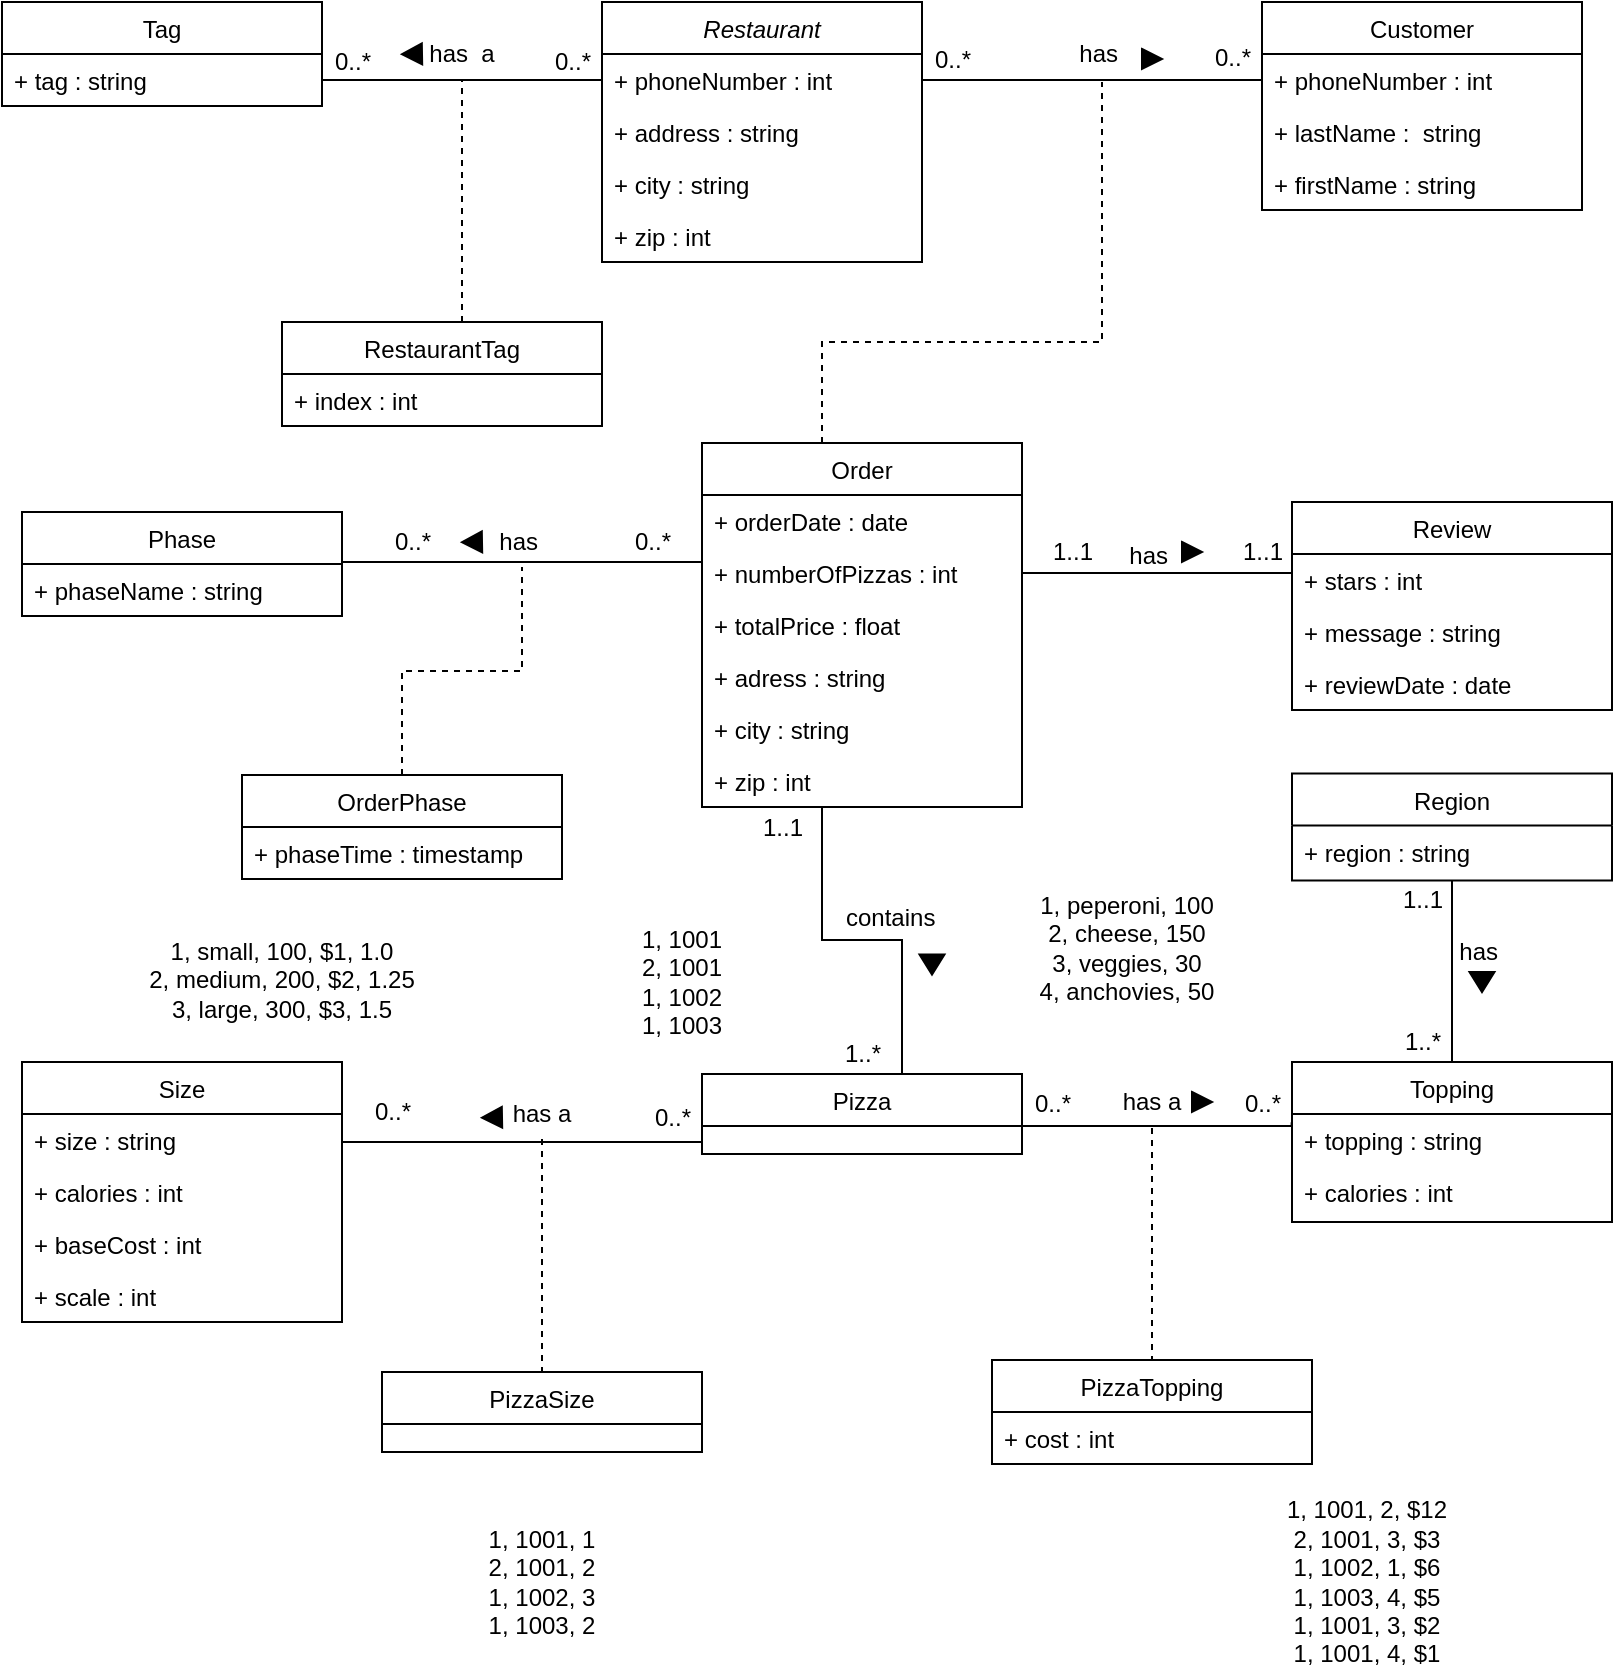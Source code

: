 <mxfile version="15.5.9" type="github">
  <diagram id="C5RBs43oDa-KdzZeNtuy" name="Page-1">
    <mxGraphModel dx="983" dy="626" grid="1" gridSize="10" guides="1" tooltips="1" connect="1" arrows="1" fold="1" page="1" pageScale="1" pageWidth="827" pageHeight="1169" math="0" shadow="0">
      <root>
        <mxCell id="WIyWlLk6GJQsqaUBKTNV-0" />
        <mxCell id="WIyWlLk6GJQsqaUBKTNV-1" parent="WIyWlLk6GJQsqaUBKTNV-0" />
        <mxCell id="zkfFHV4jXpPFQw0GAbJ--0" value="Restaurant" style="swimlane;fontStyle=2;align=center;verticalAlign=top;childLayout=stackLayout;horizontal=1;startSize=26;horizontalStack=0;resizeParent=1;resizeLast=0;collapsible=1;marginBottom=0;rounded=0;shadow=0;strokeWidth=1;" parent="WIyWlLk6GJQsqaUBKTNV-1" vertex="1">
          <mxGeometry x="310" y="110" width="160" height="130" as="geometry">
            <mxRectangle x="230" y="140" width="160" height="26" as="alternateBounds" />
          </mxGeometry>
        </mxCell>
        <mxCell id="zkfFHV4jXpPFQw0GAbJ--2" value="+ phoneNumber : int" style="text;align=left;verticalAlign=top;spacingLeft=4;spacingRight=4;overflow=hidden;rotatable=0;points=[[0,0.5],[1,0.5]];portConstraint=eastwest;rounded=0;shadow=0;html=0;" parent="zkfFHV4jXpPFQw0GAbJ--0" vertex="1">
          <mxGeometry y="26" width="160" height="26" as="geometry" />
        </mxCell>
        <mxCell id="zkfFHV4jXpPFQw0GAbJ--3" value="+ address : string" style="text;align=left;verticalAlign=top;spacingLeft=4;spacingRight=4;overflow=hidden;rotatable=0;points=[[0,0.5],[1,0.5]];portConstraint=eastwest;rounded=0;shadow=0;html=0;" parent="zkfFHV4jXpPFQw0GAbJ--0" vertex="1">
          <mxGeometry y="52" width="160" height="26" as="geometry" />
        </mxCell>
        <mxCell id="j5NIechxEygwmhF16usv-6" value="+ city : string " style="text;align=left;verticalAlign=top;spacingLeft=4;spacingRight=4;overflow=hidden;rotatable=0;points=[[0,0.5],[1,0.5]];portConstraint=eastwest;rounded=0;shadow=0;html=0;" vertex="1" parent="zkfFHV4jXpPFQw0GAbJ--0">
          <mxGeometry y="78" width="160" height="26" as="geometry" />
        </mxCell>
        <mxCell id="j5NIechxEygwmhF16usv-7" value="+ zip : int" style="text;align=left;verticalAlign=top;spacingLeft=4;spacingRight=4;overflow=hidden;rotatable=0;points=[[0,0.5],[1,0.5]];portConstraint=eastwest;rounded=0;shadow=0;html=0;" vertex="1" parent="zkfFHV4jXpPFQw0GAbJ--0">
          <mxGeometry y="104" width="160" height="26" as="geometry" />
        </mxCell>
        <mxCell id="zkfFHV4jXpPFQw0GAbJ--6" value="Phase" style="swimlane;fontStyle=0;align=center;verticalAlign=top;childLayout=stackLayout;horizontal=1;startSize=26;horizontalStack=0;resizeParent=1;resizeLast=0;collapsible=1;marginBottom=0;rounded=0;shadow=0;strokeWidth=1;" parent="WIyWlLk6GJQsqaUBKTNV-1" vertex="1">
          <mxGeometry x="20" y="365" width="160" height="52" as="geometry">
            <mxRectangle x="130" y="380" width="160" height="26" as="alternateBounds" />
          </mxGeometry>
        </mxCell>
        <mxCell id="zkfFHV4jXpPFQw0GAbJ--7" value="+ phaseName : string&#xa;" style="text;align=left;verticalAlign=top;spacingLeft=4;spacingRight=4;overflow=hidden;rotatable=0;points=[[0,0.5],[1,0.5]];portConstraint=eastwest;" parent="zkfFHV4jXpPFQw0GAbJ--6" vertex="1">
          <mxGeometry y="26" width="160" height="26" as="geometry" />
        </mxCell>
        <mxCell id="j5NIechxEygwmhF16usv-9" style="edgeStyle=orthogonalEdgeStyle;rounded=0;orthogonalLoop=1;jettySize=auto;html=1;endArrow=none;endFill=0;dashed=1;" edge="1" parent="WIyWlLk6GJQsqaUBKTNV-1" source="zkfFHV4jXpPFQw0GAbJ--13" target="j5NIechxEygwmhF16usv-12">
          <mxGeometry relative="1" as="geometry">
            <mxPoint x="260" y="190" as="targetPoint" />
            <Array as="points">
              <mxPoint x="240" y="240" />
              <mxPoint x="240" y="240" />
            </Array>
          </mxGeometry>
        </mxCell>
        <mxCell id="zkfFHV4jXpPFQw0GAbJ--13" value="RestaurantTag" style="swimlane;fontStyle=0;align=center;verticalAlign=top;childLayout=stackLayout;horizontal=1;startSize=26;horizontalStack=0;resizeParent=1;resizeLast=0;collapsible=1;marginBottom=0;rounded=0;shadow=0;strokeWidth=1;" parent="WIyWlLk6GJQsqaUBKTNV-1" vertex="1">
          <mxGeometry x="150" y="270" width="160" height="52" as="geometry">
            <mxRectangle x="340" y="380" width="170" height="26" as="alternateBounds" />
          </mxGeometry>
        </mxCell>
        <mxCell id="zkfFHV4jXpPFQw0GAbJ--14" value="+ index : int" style="text;align=left;verticalAlign=top;spacingLeft=4;spacingRight=4;overflow=hidden;rotatable=0;points=[[0,0.5],[1,0.5]];portConstraint=eastwest;" parent="zkfFHV4jXpPFQw0GAbJ--13" vertex="1">
          <mxGeometry y="26" width="160" height="26" as="geometry" />
        </mxCell>
        <mxCell id="zkfFHV4jXpPFQw0GAbJ--17" value="Customer" style="swimlane;fontStyle=0;align=center;verticalAlign=top;childLayout=stackLayout;horizontal=1;startSize=26;horizontalStack=0;resizeParent=1;resizeLast=0;collapsible=1;marginBottom=0;rounded=0;shadow=0;strokeWidth=1;" parent="WIyWlLk6GJQsqaUBKTNV-1" vertex="1">
          <mxGeometry x="640" y="110" width="160" height="104" as="geometry">
            <mxRectangle x="550" y="140" width="160" height="26" as="alternateBounds" />
          </mxGeometry>
        </mxCell>
        <mxCell id="j5NIechxEygwmhF16usv-16" value="+ phoneNumber : int" style="text;align=left;verticalAlign=top;spacingLeft=4;spacingRight=4;overflow=hidden;rotatable=0;points=[[0,0.5],[1,0.5]];portConstraint=eastwest;rounded=0;shadow=0;html=0;" vertex="1" parent="zkfFHV4jXpPFQw0GAbJ--17">
          <mxGeometry y="26" width="160" height="26" as="geometry" />
        </mxCell>
        <mxCell id="j5NIechxEygwmhF16usv-19" value="+ lastName :  string" style="text;align=left;verticalAlign=top;spacingLeft=4;spacingRight=4;overflow=hidden;rotatable=0;points=[[0,0.5],[1,0.5]];portConstraint=eastwest;rounded=0;shadow=0;html=0;" vertex="1" parent="zkfFHV4jXpPFQw0GAbJ--17">
          <mxGeometry y="52" width="160" height="26" as="geometry" />
        </mxCell>
        <mxCell id="j5NIechxEygwmhF16usv-18" value="+ firstName : string " style="text;align=left;verticalAlign=top;spacingLeft=4;spacingRight=4;overflow=hidden;rotatable=0;points=[[0,0.5],[1,0.5]];portConstraint=eastwest;rounded=0;shadow=0;html=0;" vertex="1" parent="zkfFHV4jXpPFQw0GAbJ--17">
          <mxGeometry y="78" width="160" height="26" as="geometry" />
        </mxCell>
        <mxCell id="j5NIechxEygwmhF16usv-0" value="Tag" style="swimlane;fontStyle=0;align=center;verticalAlign=top;childLayout=stackLayout;horizontal=1;startSize=26;horizontalStack=0;resizeParent=1;resizeLast=0;collapsible=1;marginBottom=0;rounded=0;shadow=0;strokeWidth=1;" vertex="1" parent="WIyWlLk6GJQsqaUBKTNV-1">
          <mxGeometry x="10" y="110" width="160" height="52" as="geometry">
            <mxRectangle x="130" y="380" width="160" height="26" as="alternateBounds" />
          </mxGeometry>
        </mxCell>
        <mxCell id="j5NIechxEygwmhF16usv-4" value="+ tag : string" style="text;align=left;verticalAlign=top;spacingLeft=4;spacingRight=4;overflow=hidden;rotatable=0;points=[[0,0.5],[1,0.5]];portConstraint=eastwest;fontStyle=0" vertex="1" parent="j5NIechxEygwmhF16usv-0">
          <mxGeometry y="26" width="160" height="26" as="geometry" />
        </mxCell>
        <mxCell id="j5NIechxEygwmhF16usv-8" value="" style="edgeStyle=orthogonalEdgeStyle;rounded=0;orthogonalLoop=1;jettySize=auto;entryX=0;entryY=0.5;entryDx=0;entryDy=0;endArrow=none;endFill=0;" edge="1" parent="WIyWlLk6GJQsqaUBKTNV-1" source="j5NIechxEygwmhF16usv-4" target="zkfFHV4jXpPFQw0GAbJ--2">
          <mxGeometry relative="1" as="geometry">
            <Array as="points">
              <mxPoint x="280" y="149" />
              <mxPoint x="280" y="149" />
            </Array>
          </mxGeometry>
        </mxCell>
        <mxCell id="j5NIechxEygwmhF16usv-10" value="0..*" style="text;html=1;align=center;verticalAlign=middle;resizable=0;points=[];autosize=1;strokeColor=none;fillColor=none;" vertex="1" parent="WIyWlLk6GJQsqaUBKTNV-1">
          <mxGeometry x="170" y="130" width="30" height="20" as="geometry" />
        </mxCell>
        <mxCell id="j5NIechxEygwmhF16usv-11" value="0..*" style="text;html=1;align=center;verticalAlign=middle;resizable=0;points=[];autosize=1;strokeColor=none;fillColor=none;rotation=0;" vertex="1" parent="WIyWlLk6GJQsqaUBKTNV-1">
          <mxGeometry x="280" y="130" width="30" height="20" as="geometry" />
        </mxCell>
        <mxCell id="j5NIechxEygwmhF16usv-12" value="has &amp;nbsp;a" style="text;html=1;strokeColor=none;fillColor=none;align=center;verticalAlign=middle;whiteSpace=wrap;rounded=0;" vertex="1" parent="WIyWlLk6GJQsqaUBKTNV-1">
          <mxGeometry x="210" y="123.5" width="60" height="25" as="geometry" />
        </mxCell>
        <mxCell id="j5NIechxEygwmhF16usv-15" style="edgeStyle=orthogonalEdgeStyle;rounded=0;orthogonalLoop=1;jettySize=auto;html=0;exitX=0.5;exitY=1;exitDx=0;exitDy=0;dashed=1;fontColor=#000000;endArrow=none;endFill=0;" edge="1" parent="WIyWlLk6GJQsqaUBKTNV-1" source="j5NIechxEygwmhF16usv-12" target="j5NIechxEygwmhF16usv-12">
          <mxGeometry relative="1" as="geometry" />
        </mxCell>
        <mxCell id="j5NIechxEygwmhF16usv-20" style="edgeStyle=orthogonalEdgeStyle;rounded=0;orthogonalLoop=1;jettySize=auto;html=0;entryX=0;entryY=0.5;entryDx=0;entryDy=0;fontColor=#000000;endArrow=none;endFill=0;" edge="1" parent="WIyWlLk6GJQsqaUBKTNV-1" source="zkfFHV4jXpPFQw0GAbJ--2" target="j5NIechxEygwmhF16usv-16">
          <mxGeometry relative="1" as="geometry" />
        </mxCell>
        <mxCell id="j5NIechxEygwmhF16usv-26" style="edgeStyle=orthogonalEdgeStyle;rounded=0;orthogonalLoop=1;jettySize=auto;html=0;fontColor=#000000;endArrow=none;endFill=0;dashed=1;" edge="1" parent="WIyWlLk6GJQsqaUBKTNV-1" source="j5NIechxEygwmhF16usv-21">
          <mxGeometry relative="1" as="geometry">
            <mxPoint x="560" y="150" as="targetPoint" />
            <Array as="points">
              <mxPoint x="420" y="280" />
              <mxPoint x="560" y="280" />
            </Array>
          </mxGeometry>
        </mxCell>
        <mxCell id="j5NIechxEygwmhF16usv-36" style="edgeStyle=orthogonalEdgeStyle;rounded=0;orthogonalLoop=1;jettySize=auto;html=0;entryX=1;entryY=0.154;entryDx=0;entryDy=0;entryPerimeter=0;fontColor=#000000;endArrow=none;endFill=0;" edge="1" parent="WIyWlLk6GJQsqaUBKTNV-1" source="j5NIechxEygwmhF16usv-21" target="zkfFHV4jXpPFQw0GAbJ--7">
          <mxGeometry relative="1" as="geometry">
            <Array as="points">
              <mxPoint x="300" y="390" />
              <mxPoint x="300" y="390" />
            </Array>
          </mxGeometry>
        </mxCell>
        <mxCell id="j5NIechxEygwmhF16usv-21" value="Order" style="swimlane;fontStyle=0;align=center;verticalAlign=top;childLayout=stackLayout;horizontal=1;startSize=26;horizontalStack=0;resizeParent=1;resizeLast=0;collapsible=1;marginBottom=0;rounded=0;shadow=0;strokeWidth=1;" vertex="1" parent="WIyWlLk6GJQsqaUBKTNV-1">
          <mxGeometry x="360" y="330.5" width="160" height="182" as="geometry">
            <mxRectangle x="340" y="380" width="170" height="26" as="alternateBounds" />
          </mxGeometry>
        </mxCell>
        <mxCell id="j5NIechxEygwmhF16usv-22" value="+ orderDate : date&#xa;" style="text;align=left;verticalAlign=top;spacingLeft=4;spacingRight=4;overflow=hidden;rotatable=0;points=[[0,0.5],[1,0.5]];portConstraint=eastwest;" vertex="1" parent="j5NIechxEygwmhF16usv-21">
          <mxGeometry y="26" width="160" height="26" as="geometry" />
        </mxCell>
        <mxCell id="j5NIechxEygwmhF16usv-23" value="+ numberOfPizzas : int&#xa;" style="text;align=left;verticalAlign=top;spacingLeft=4;spacingRight=4;overflow=hidden;rotatable=0;points=[[0,0.5],[1,0.5]];portConstraint=eastwest;" vertex="1" parent="j5NIechxEygwmhF16usv-21">
          <mxGeometry y="52" width="160" height="26" as="geometry" />
        </mxCell>
        <mxCell id="j5NIechxEygwmhF16usv-24" value="+ totalPrice : float&#xa;" style="text;align=left;verticalAlign=top;spacingLeft=4;spacingRight=4;overflow=hidden;rotatable=0;points=[[0,0.5],[1,0.5]];portConstraint=eastwest;" vertex="1" parent="j5NIechxEygwmhF16usv-21">
          <mxGeometry y="78" width="160" height="26" as="geometry" />
        </mxCell>
        <mxCell id="j5NIechxEygwmhF16usv-33" value="+ adress : string&#xa;" style="text;align=left;verticalAlign=top;spacingLeft=4;spacingRight=4;overflow=hidden;rotatable=0;points=[[0,0.5],[1,0.5]];portConstraint=eastwest;" vertex="1" parent="j5NIechxEygwmhF16usv-21">
          <mxGeometry y="104" width="160" height="26" as="geometry" />
        </mxCell>
        <mxCell id="j5NIechxEygwmhF16usv-34" value="+ city : string&#xa;" style="text;align=left;verticalAlign=top;spacingLeft=4;spacingRight=4;overflow=hidden;rotatable=0;points=[[0,0.5],[1,0.5]];portConstraint=eastwest;" vertex="1" parent="j5NIechxEygwmhF16usv-21">
          <mxGeometry y="130" width="160" height="26" as="geometry" />
        </mxCell>
        <mxCell id="j5NIechxEygwmhF16usv-35" value="+ zip : int&#xa;" style="text;align=left;verticalAlign=top;spacingLeft=4;spacingRight=4;overflow=hidden;rotatable=0;points=[[0,0.5],[1,0.5]];portConstraint=eastwest;" vertex="1" parent="j5NIechxEygwmhF16usv-21">
          <mxGeometry y="156" width="160" height="24" as="geometry" />
        </mxCell>
        <mxCell id="j5NIechxEygwmhF16usv-27" value="has&amp;nbsp;" style="text;html=1;strokeColor=none;fillColor=none;align=center;verticalAlign=middle;whiteSpace=wrap;rounded=0;" vertex="1" parent="WIyWlLk6GJQsqaUBKTNV-1">
          <mxGeometry x="530" y="123.5" width="60" height="25" as="geometry" />
        </mxCell>
        <mxCell id="j5NIechxEygwmhF16usv-28" value="0..*" style="text;html=1;align=center;verticalAlign=middle;resizable=0;points=[];autosize=1;strokeColor=none;fillColor=none;rotation=0;" vertex="1" parent="WIyWlLk6GJQsqaUBKTNV-1">
          <mxGeometry x="470" y="128.5" width="30" height="20" as="geometry" />
        </mxCell>
        <mxCell id="j5NIechxEygwmhF16usv-29" value="0..*" style="text;html=1;align=center;verticalAlign=middle;resizable=0;points=[];autosize=1;strokeColor=none;fillColor=none;rotation=0;" vertex="1" parent="WIyWlLk6GJQsqaUBKTNV-1">
          <mxGeometry x="610" y="127.5" width="30" height="20" as="geometry" />
        </mxCell>
        <mxCell id="j5NIechxEygwmhF16usv-30" value="" style="triangle;whiteSpace=wrap;html=1;fontColor=#000000;fillColor=#000000;align=left;" vertex="1" parent="WIyWlLk6GJQsqaUBKTNV-1">
          <mxGeometry x="580" y="133.5" width="10" height="10" as="geometry" />
        </mxCell>
        <mxCell id="j5NIechxEygwmhF16usv-32" value="" style="triangle;whiteSpace=wrap;html=1;fontColor=#000000;fillColor=#000000;align=left;rotation=-181;" vertex="1" parent="WIyWlLk6GJQsqaUBKTNV-1">
          <mxGeometry x="210" y="130.79" width="10" height="10.43" as="geometry" />
        </mxCell>
        <mxCell id="j5NIechxEygwmhF16usv-37" value="0..*" style="text;html=1;align=center;verticalAlign=middle;resizable=0;points=[];autosize=1;strokeColor=none;fillColor=none;rotation=0;" vertex="1" parent="WIyWlLk6GJQsqaUBKTNV-1">
          <mxGeometry x="200" y="370" width="30" height="20" as="geometry" />
        </mxCell>
        <mxCell id="j5NIechxEygwmhF16usv-38" value="0..*" style="text;html=1;align=center;verticalAlign=middle;resizable=0;points=[];autosize=1;strokeColor=none;fillColor=none;rotation=0;" vertex="1" parent="WIyWlLk6GJQsqaUBKTNV-1">
          <mxGeometry x="320" y="370" width="30" height="20" as="geometry" />
        </mxCell>
        <mxCell id="j5NIechxEygwmhF16usv-39" value="has&amp;nbsp;" style="text;html=1;strokeColor=none;fillColor=none;align=center;verticalAlign=middle;whiteSpace=wrap;rounded=0;" vertex="1" parent="WIyWlLk6GJQsqaUBKTNV-1">
          <mxGeometry x="240" y="367.5" width="60" height="25" as="geometry" />
        </mxCell>
        <mxCell id="j5NIechxEygwmhF16usv-40" style="edgeStyle=orthogonalEdgeStyle;rounded=0;orthogonalLoop=1;jettySize=auto;html=0;exitX=0.5;exitY=1;exitDx=0;exitDy=0;dashed=1;fontColor=#000000;endArrow=none;endFill=0;" edge="1" parent="WIyWlLk6GJQsqaUBKTNV-1" source="j5NIechxEygwmhF16usv-39" target="j5NIechxEygwmhF16usv-39">
          <mxGeometry relative="1" as="geometry" />
        </mxCell>
        <mxCell id="j5NIechxEygwmhF16usv-41" value="" style="triangle;whiteSpace=wrap;html=1;fontColor=#000000;fillColor=#000000;align=left;rotation=-181;" vertex="1" parent="WIyWlLk6GJQsqaUBKTNV-1">
          <mxGeometry x="240" y="374.79" width="10" height="10.43" as="geometry" />
        </mxCell>
        <mxCell id="j5NIechxEygwmhF16usv-42" value="Review" style="swimlane;fontStyle=0;align=center;verticalAlign=top;childLayout=stackLayout;horizontal=1;startSize=26;horizontalStack=0;resizeParent=1;resizeLast=0;collapsible=1;marginBottom=0;rounded=0;shadow=0;strokeWidth=1;" vertex="1" parent="WIyWlLk6GJQsqaUBKTNV-1">
          <mxGeometry x="655" y="360" width="160" height="104" as="geometry">
            <mxRectangle x="340" y="380" width="170" height="26" as="alternateBounds" />
          </mxGeometry>
        </mxCell>
        <mxCell id="j5NIechxEygwmhF16usv-43" value="+ stars : int&#xa;" style="text;align=left;verticalAlign=top;spacingLeft=4;spacingRight=4;overflow=hidden;rotatable=0;points=[[0,0.5],[1,0.5]];portConstraint=eastwest;" vertex="1" parent="j5NIechxEygwmhF16usv-42">
          <mxGeometry y="26" width="160" height="26" as="geometry" />
        </mxCell>
        <mxCell id="j5NIechxEygwmhF16usv-44" value="+ message : string&#xa;" style="text;align=left;verticalAlign=top;spacingLeft=4;spacingRight=4;overflow=hidden;rotatable=0;points=[[0,0.5],[1,0.5]];portConstraint=eastwest;" vertex="1" parent="j5NIechxEygwmhF16usv-42">
          <mxGeometry y="52" width="160" height="26" as="geometry" />
        </mxCell>
        <mxCell id="j5NIechxEygwmhF16usv-45" value="+ reviewDate : date&#xa;" style="text;align=left;verticalAlign=top;spacingLeft=4;spacingRight=4;overflow=hidden;rotatable=0;points=[[0,0.5],[1,0.5]];portConstraint=eastwest;" vertex="1" parent="j5NIechxEygwmhF16usv-42">
          <mxGeometry y="78" width="160" height="26" as="geometry" />
        </mxCell>
        <mxCell id="j5NIechxEygwmhF16usv-81" style="edgeStyle=orthogonalEdgeStyle;rounded=0;orthogonalLoop=1;jettySize=auto;html=0;entryX=0.5;entryY=1;entryDx=0;entryDy=0;fontColor=#000000;endArrow=none;endFill=0;" edge="1" parent="WIyWlLk6GJQsqaUBKTNV-1" source="j5NIechxEygwmhF16usv-49" target="j5NIechxEygwmhF16usv-21">
          <mxGeometry relative="1" as="geometry">
            <Array as="points">
              <mxPoint x="460" y="579" />
              <mxPoint x="420" y="579" />
              <mxPoint x="420" y="512" />
            </Array>
          </mxGeometry>
        </mxCell>
        <mxCell id="j5NIechxEygwmhF16usv-103" style="edgeStyle=orthogonalEdgeStyle;rounded=0;orthogonalLoop=1;jettySize=auto;html=0;entryX=-0.001;entryY=0.376;entryDx=0;entryDy=0;entryPerimeter=0;fontColor=#000000;endArrow=none;endFill=0;" edge="1" parent="WIyWlLk6GJQsqaUBKTNV-1" source="j5NIechxEygwmhF16usv-49" target="j5NIechxEygwmhF16usv-70">
          <mxGeometry relative="1" as="geometry">
            <Array as="points">
              <mxPoint x="655" y="672" />
            </Array>
          </mxGeometry>
        </mxCell>
        <mxCell id="j5NIechxEygwmhF16usv-49" value="Pizza" style="swimlane;fontStyle=0;align=center;verticalAlign=top;childLayout=stackLayout;horizontal=1;startSize=26;horizontalStack=0;resizeParent=1;resizeLast=0;collapsible=1;marginBottom=0;rounded=0;shadow=0;strokeWidth=1;" vertex="1" parent="WIyWlLk6GJQsqaUBKTNV-1">
          <mxGeometry x="360" y="646" width="160" height="40" as="geometry">
            <mxRectangle x="340" y="380" width="170" height="26" as="alternateBounds" />
          </mxGeometry>
        </mxCell>
        <mxCell id="j5NIechxEygwmhF16usv-57" value="1..1" style="text;html=1;align=center;verticalAlign=middle;resizable=0;points=[];autosize=1;strokeColor=none;fillColor=none;rotation=0;" vertex="1" parent="WIyWlLk6GJQsqaUBKTNV-1">
          <mxGeometry x="380" y="512.5" width="40" height="20" as="geometry" />
        </mxCell>
        <mxCell id="j5NIechxEygwmhF16usv-59" value="has&amp;nbsp;" style="text;html=1;strokeColor=none;fillColor=none;align=center;verticalAlign=middle;whiteSpace=wrap;rounded=0;" vertex="1" parent="WIyWlLk6GJQsqaUBKTNV-1">
          <mxGeometry x="555" y="374.79" width="60" height="25" as="geometry" />
        </mxCell>
        <mxCell id="j5NIechxEygwmhF16usv-62" value="1..1" style="text;html=1;align=center;verticalAlign=middle;resizable=0;points=[];autosize=1;strokeColor=none;fillColor=none;rotation=0;" vertex="1" parent="WIyWlLk6GJQsqaUBKTNV-1">
          <mxGeometry x="525" y="374.79" width="40" height="20" as="geometry" />
        </mxCell>
        <mxCell id="j5NIechxEygwmhF16usv-63" value="1..1" style="text;html=1;align=center;verticalAlign=middle;resizable=0;points=[];autosize=1;strokeColor=none;fillColor=none;rotation=0;" vertex="1" parent="WIyWlLk6GJQsqaUBKTNV-1">
          <mxGeometry x="620" y="375" width="40" height="20" as="geometry" />
        </mxCell>
        <mxCell id="j5NIechxEygwmhF16usv-100" style="edgeStyle=orthogonalEdgeStyle;rounded=0;orthogonalLoop=1;jettySize=auto;html=0;fontColor=#000000;endArrow=none;endFill=0;" edge="1" parent="WIyWlLk6GJQsqaUBKTNV-1" source="j5NIechxEygwmhF16usv-66">
          <mxGeometry relative="1" as="geometry">
            <mxPoint x="360" y="666.0" as="targetPoint" />
            <Array as="points">
              <mxPoint x="360" y="680" />
            </Array>
          </mxGeometry>
        </mxCell>
        <mxCell id="j5NIechxEygwmhF16usv-66" value="Size" style="swimlane;fontStyle=0;align=center;verticalAlign=top;childLayout=stackLayout;horizontal=1;startSize=26;horizontalStack=0;resizeParent=1;resizeLast=0;collapsible=1;marginBottom=0;rounded=0;shadow=0;strokeWidth=1;" vertex="1" parent="WIyWlLk6GJQsqaUBKTNV-1">
          <mxGeometry x="20" y="640" width="160" height="130" as="geometry">
            <mxRectangle x="340" y="380" width="170" height="26" as="alternateBounds" />
          </mxGeometry>
        </mxCell>
        <mxCell id="j5NIechxEygwmhF16usv-67" value="+ size : string &#xa;" style="text;align=left;verticalAlign=top;spacingLeft=4;spacingRight=4;overflow=hidden;rotatable=0;points=[[0,0.5],[1,0.5]];portConstraint=eastwest;" vertex="1" parent="j5NIechxEygwmhF16usv-66">
          <mxGeometry y="26" width="160" height="26" as="geometry" />
        </mxCell>
        <mxCell id="j5NIechxEygwmhF16usv-121" value="+ calories : int &#xa;" style="text;align=left;verticalAlign=top;spacingLeft=4;spacingRight=4;overflow=hidden;rotatable=0;points=[[0,0.5],[1,0.5]];portConstraint=eastwest;" vertex="1" parent="j5NIechxEygwmhF16usv-66">
          <mxGeometry y="52" width="160" height="26" as="geometry" />
        </mxCell>
        <mxCell id="j5NIechxEygwmhF16usv-122" value="+ baseCost : int &#xa;" style="text;align=left;verticalAlign=top;spacingLeft=4;spacingRight=4;overflow=hidden;rotatable=0;points=[[0,0.5],[1,0.5]];portConstraint=eastwest;" vertex="1" parent="j5NIechxEygwmhF16usv-66">
          <mxGeometry y="78" width="160" height="26" as="geometry" />
        </mxCell>
        <mxCell id="j5NIechxEygwmhF16usv-145" value="+ scale : int &#xa;" style="text;align=left;verticalAlign=top;spacingLeft=4;spacingRight=4;overflow=hidden;rotatable=0;points=[[0,0.5],[1,0.5]];portConstraint=eastwest;" vertex="1" parent="j5NIechxEygwmhF16usv-66">
          <mxGeometry y="104" width="160" height="26" as="geometry" />
        </mxCell>
        <mxCell id="j5NIechxEygwmhF16usv-136" style="edgeStyle=orthogonalEdgeStyle;rounded=0;orthogonalLoop=1;jettySize=auto;html=0;entryX=0.5;entryY=1;entryDx=0;entryDy=0;fontColor=#000000;endArrow=none;endFill=0;" edge="1" parent="WIyWlLk6GJQsqaUBKTNV-1" source="j5NIechxEygwmhF16usv-70" target="j5NIechxEygwmhF16usv-131">
          <mxGeometry relative="1" as="geometry" />
        </mxCell>
        <mxCell id="j5NIechxEygwmhF16usv-70" value="Topping" style="swimlane;fontStyle=0;align=center;verticalAlign=top;childLayout=stackLayout;horizontal=1;startSize=26;horizontalStack=0;resizeParent=1;resizeLast=0;collapsible=1;marginBottom=0;rounded=0;shadow=0;strokeWidth=1;" vertex="1" parent="WIyWlLk6GJQsqaUBKTNV-1">
          <mxGeometry x="655" y="640" width="160" height="80" as="geometry">
            <mxRectangle x="340" y="380" width="170" height="26" as="alternateBounds" />
          </mxGeometry>
        </mxCell>
        <mxCell id="j5NIechxEygwmhF16usv-71" value="+ topping : string &#xa;" style="text;align=left;verticalAlign=top;spacingLeft=4;spacingRight=4;overflow=hidden;rotatable=0;points=[[0,0.5],[1,0.5]];portConstraint=eastwest;" vertex="1" parent="j5NIechxEygwmhF16usv-70">
          <mxGeometry y="26" width="160" height="26" as="geometry" />
        </mxCell>
        <mxCell id="j5NIechxEygwmhF16usv-123" value="+ calories : int &#xa;" style="text;align=left;verticalAlign=top;spacingLeft=4;spacingRight=4;overflow=hidden;rotatable=0;points=[[0,0.5],[1,0.5]];portConstraint=eastwest;" vertex="1" parent="j5NIechxEygwmhF16usv-70">
          <mxGeometry y="52" width="160" height="26" as="geometry" />
        </mxCell>
        <mxCell id="j5NIechxEygwmhF16usv-77" value="" style="triangle;whiteSpace=wrap;html=1;fontColor=#000000;fillColor=#000000;align=left;rotation=-181;" vertex="1" parent="WIyWlLk6GJQsqaUBKTNV-1">
          <mxGeometry x="250" y="662.51" width="10" height="10.43" as="geometry" />
        </mxCell>
        <mxCell id="j5NIechxEygwmhF16usv-84" value="PizzaTopping" style="swimlane;fontStyle=0;align=center;verticalAlign=top;childLayout=stackLayout;horizontal=1;startSize=26;horizontalStack=0;resizeParent=1;resizeLast=0;collapsible=1;marginBottom=0;rounded=0;shadow=0;strokeWidth=1;" vertex="1" parent="WIyWlLk6GJQsqaUBKTNV-1">
          <mxGeometry x="505" y="789" width="160" height="52" as="geometry">
            <mxRectangle x="495" y="780" width="170" height="26" as="alternateBounds" />
          </mxGeometry>
        </mxCell>
        <mxCell id="j5NIechxEygwmhF16usv-130" value="+ cost : int &#xa;" style="text;align=left;verticalAlign=top;spacingLeft=4;spacingRight=4;overflow=hidden;rotatable=0;points=[[0,0.5],[1,0.5]];portConstraint=eastwest;" vertex="1" parent="j5NIechxEygwmhF16usv-84">
          <mxGeometry y="26" width="160" height="26" as="geometry" />
        </mxCell>
        <mxCell id="j5NIechxEygwmhF16usv-85" value="PizzaSize" style="swimlane;fontStyle=0;align=center;verticalAlign=top;childLayout=stackLayout;horizontal=1;startSize=26;horizontalStack=0;resizeParent=1;resizeLast=0;collapsible=1;marginBottom=0;rounded=0;shadow=0;strokeWidth=1;" vertex="1" parent="WIyWlLk6GJQsqaUBKTNV-1">
          <mxGeometry x="200" y="795" width="160" height="40" as="geometry">
            <mxRectangle x="495" y="780" width="170" height="26" as="alternateBounds" />
          </mxGeometry>
        </mxCell>
        <mxCell id="j5NIechxEygwmhF16usv-87" style="edgeStyle=orthogonalEdgeStyle;rounded=0;orthogonalLoop=1;jettySize=auto;html=0;fontColor=#000000;endArrow=none;endFill=0;" edge="1" parent="WIyWlLk6GJQsqaUBKTNV-1" source="j5NIechxEygwmhF16usv-23" target="j5NIechxEygwmhF16usv-43">
          <mxGeometry relative="1" as="geometry">
            <Array as="points">
              <mxPoint x="620" y="395" />
              <mxPoint x="620" y="395" />
            </Array>
          </mxGeometry>
        </mxCell>
        <mxCell id="j5NIechxEygwmhF16usv-88" value="" style="triangle;whiteSpace=wrap;html=1;fontColor=#000000;fillColor=#000000;align=left;" vertex="1" parent="WIyWlLk6GJQsqaUBKTNV-1">
          <mxGeometry x="600" y="380" width="10" height="10" as="geometry" />
        </mxCell>
        <mxCell id="j5NIechxEygwmhF16usv-93" style="edgeStyle=orthogonalEdgeStyle;rounded=0;orthogonalLoop=1;jettySize=auto;html=0;entryX=0.5;entryY=1;entryDx=0;entryDy=0;dashed=1;fontColor=#000000;endArrow=none;endFill=0;" edge="1" parent="WIyWlLk6GJQsqaUBKTNV-1" source="j5NIechxEygwmhF16usv-89" target="j5NIechxEygwmhF16usv-39">
          <mxGeometry relative="1" as="geometry" />
        </mxCell>
        <mxCell id="j5NIechxEygwmhF16usv-89" value="OrderPhase" style="swimlane;fontStyle=0;align=center;verticalAlign=top;childLayout=stackLayout;horizontal=1;startSize=26;horizontalStack=0;resizeParent=1;resizeLast=0;collapsible=1;marginBottom=0;rounded=0;shadow=0;strokeWidth=1;" vertex="1" parent="WIyWlLk6GJQsqaUBKTNV-1">
          <mxGeometry x="130" y="496.5" width="160" height="52" as="geometry">
            <mxRectangle x="130" y="380" width="160" height="26" as="alternateBounds" />
          </mxGeometry>
        </mxCell>
        <mxCell id="j5NIechxEygwmhF16usv-91" value="+ phaseTime : timestamp&#xa;" style="text;align=left;verticalAlign=top;spacingLeft=4;spacingRight=4;overflow=hidden;rotatable=0;points=[[0,0.5],[1,0.5]];portConstraint=eastwest;rounded=0;shadow=0;html=0;" vertex="1" parent="j5NIechxEygwmhF16usv-89">
          <mxGeometry y="26" width="160" height="26" as="geometry" />
        </mxCell>
        <mxCell id="j5NIechxEygwmhF16usv-94" value="1, small, 100, $1, 1.0&lt;br&gt;2, medium, 200, $2, 1.25&lt;br&gt;3, large, 300, $3, 1.5" style="text;html=1;strokeColor=none;fillColor=none;align=center;verticalAlign=middle;whiteSpace=wrap;rounded=0;fontColor=#000000;" vertex="1" parent="WIyWlLk6GJQsqaUBKTNV-1">
          <mxGeometry x="70" y="583.5" width="160" height="30" as="geometry" />
        </mxCell>
        <mxCell id="j5NIechxEygwmhF16usv-95" value="1, 1001&lt;br&gt;2, 1001&lt;br&gt;1, 1002&lt;br&gt;1, 1003" style="text;html=1;strokeColor=none;fillColor=none;align=center;verticalAlign=middle;whiteSpace=wrap;rounded=0;fontColor=#000000;" vertex="1" parent="WIyWlLk6GJQsqaUBKTNV-1">
          <mxGeometry x="320" y="585" width="60" height="30" as="geometry" />
        </mxCell>
        <mxCell id="j5NIechxEygwmhF16usv-96" value="1..*" style="text;html=1;align=center;verticalAlign=middle;resizable=0;points=[];autosize=1;strokeColor=none;fillColor=none;rotation=0;" vertex="1" parent="WIyWlLk6GJQsqaUBKTNV-1">
          <mxGeometry x="425" y="626" width="30" height="20" as="geometry" />
        </mxCell>
        <mxCell id="j5NIechxEygwmhF16usv-99" value="1, 1001, 1&lt;br&gt;2, 1001, 2&lt;br&gt;1, 1002, 3&lt;br&gt;1, 1003, 2" style="text;html=1;strokeColor=none;fillColor=none;align=center;verticalAlign=middle;whiteSpace=wrap;rounded=0;fontColor=#000000;" vertex="1" parent="WIyWlLk6GJQsqaUBKTNV-1">
          <mxGeometry x="250" y="885" width="60" height="30" as="geometry" />
        </mxCell>
        <mxCell id="j5NIechxEygwmhF16usv-116" style="edgeStyle=orthogonalEdgeStyle;rounded=0;orthogonalLoop=1;jettySize=auto;html=0;entryX=0.5;entryY=0;entryDx=0;entryDy=0;dashed=1;fontColor=#000000;endArrow=none;endFill=0;" edge="1" parent="WIyWlLk6GJQsqaUBKTNV-1" source="j5NIechxEygwmhF16usv-107" target="j5NIechxEygwmhF16usv-84">
          <mxGeometry relative="1" as="geometry" />
        </mxCell>
        <mxCell id="j5NIechxEygwmhF16usv-107" value="has a" style="text;html=1;strokeColor=none;fillColor=none;align=center;verticalAlign=middle;whiteSpace=wrap;rounded=0;" vertex="1" parent="WIyWlLk6GJQsqaUBKTNV-1">
          <mxGeometry x="555" y="647.94" width="60" height="25" as="geometry" />
        </mxCell>
        <mxCell id="j5NIechxEygwmhF16usv-109" style="edgeStyle=orthogonalEdgeStyle;rounded=0;orthogonalLoop=1;jettySize=auto;html=0;entryX=0.5;entryY=0;entryDx=0;entryDy=0;dashed=1;fontColor=#000000;endArrow=none;endFill=0;" edge="1" parent="WIyWlLk6GJQsqaUBKTNV-1" source="j5NIechxEygwmhF16usv-108" target="j5NIechxEygwmhF16usv-85">
          <mxGeometry relative="1" as="geometry" />
        </mxCell>
        <mxCell id="j5NIechxEygwmhF16usv-108" value="has a" style="text;html=1;strokeColor=none;fillColor=none;align=center;verticalAlign=middle;whiteSpace=wrap;rounded=0;" vertex="1" parent="WIyWlLk6GJQsqaUBKTNV-1">
          <mxGeometry x="250" y="653.5" width="60" height="25" as="geometry" />
        </mxCell>
        <mxCell id="j5NIechxEygwmhF16usv-110" value="" style="triangle;whiteSpace=wrap;html=1;fontColor=#000000;fillColor=#000000;align=left;" vertex="1" parent="WIyWlLk6GJQsqaUBKTNV-1">
          <mxGeometry x="605" y="655" width="10" height="10" as="geometry" />
        </mxCell>
        <mxCell id="j5NIechxEygwmhF16usv-112" value="&lt;div style=&quot;text-align: center&quot;&gt;&lt;font face=&quot;helvetica&quot;&gt;contains&lt;/font&gt;&lt;/div&gt;" style="text;whiteSpace=wrap;html=1;fontColor=#000000;" vertex="1" parent="WIyWlLk6GJQsqaUBKTNV-1">
          <mxGeometry x="430" y="553.5" width="50" height="30" as="geometry" />
        </mxCell>
        <mxCell id="j5NIechxEygwmhF16usv-113" value="" style="triangle;whiteSpace=wrap;html=1;fontColor=#000000;fillColor=#000000;align=left;rotation=90;" vertex="1" parent="WIyWlLk6GJQsqaUBKTNV-1">
          <mxGeometry x="470" y="585" width="10" height="12.5" as="geometry" />
        </mxCell>
        <mxCell id="j5NIechxEygwmhF16usv-114" value="1, 1001, 2, $12&lt;br&gt;2, 1001, 3, $3&lt;br&gt;1, 1002, 1, $6&lt;br&gt;1, 1003, 4, $5&lt;br&gt;1, 1001, 3, $2&lt;br&gt;1, 1001, 4, $1" style="text;html=1;strokeColor=none;fillColor=none;align=center;verticalAlign=middle;whiteSpace=wrap;rounded=0;fontColor=#000000;" vertex="1" parent="WIyWlLk6GJQsqaUBKTNV-1">
          <mxGeometry x="625" y="885" width="135" height="30" as="geometry" />
        </mxCell>
        <mxCell id="j5NIechxEygwmhF16usv-115" value="1, peperoni, 100&lt;br&gt;2, cheese, 150&lt;br&gt;3, veggies, 30&lt;br&gt;4, anchovies, 50" style="text;html=1;strokeColor=none;fillColor=none;align=center;verticalAlign=middle;whiteSpace=wrap;rounded=0;fontColor=#000000;" vertex="1" parent="WIyWlLk6GJQsqaUBKTNV-1">
          <mxGeometry x="485" y="567.5" width="175" height="30" as="geometry" />
        </mxCell>
        <mxCell id="j5NIechxEygwmhF16usv-117" value="0..*" style="text;html=1;align=center;verticalAlign=middle;resizable=0;points=[];autosize=1;strokeColor=none;fillColor=none;rotation=0;" vertex="1" parent="WIyWlLk6GJQsqaUBKTNV-1">
          <mxGeometry x="190" y="655" width="30" height="20" as="geometry" />
        </mxCell>
        <mxCell id="j5NIechxEygwmhF16usv-118" value="0..*" style="text;html=1;align=center;verticalAlign=middle;resizable=0;points=[];autosize=1;strokeColor=none;fillColor=none;rotation=0;" vertex="1" parent="WIyWlLk6GJQsqaUBKTNV-1">
          <mxGeometry x="330" y="657.72" width="30" height="20" as="geometry" />
        </mxCell>
        <mxCell id="j5NIechxEygwmhF16usv-119" value="0..*" style="text;html=1;align=center;verticalAlign=middle;resizable=0;points=[];autosize=1;strokeColor=none;fillColor=none;rotation=0;" vertex="1" parent="WIyWlLk6GJQsqaUBKTNV-1">
          <mxGeometry x="520" y="651" width="30" height="20" as="geometry" />
        </mxCell>
        <mxCell id="j5NIechxEygwmhF16usv-120" value="0..*" style="text;html=1;align=center;verticalAlign=middle;resizable=0;points=[];autosize=1;strokeColor=none;fillColor=none;rotation=0;" vertex="1" parent="WIyWlLk6GJQsqaUBKTNV-1">
          <mxGeometry x="625" y="651" width="30" height="20" as="geometry" />
        </mxCell>
        <mxCell id="j5NIechxEygwmhF16usv-131" value="Region" style="swimlane;fontStyle=0;align=center;verticalAlign=top;childLayout=stackLayout;horizontal=1;startSize=26;horizontalStack=0;resizeParent=1;resizeLast=0;collapsible=1;marginBottom=0;rounded=0;shadow=0;strokeWidth=1;" vertex="1" parent="WIyWlLk6GJQsqaUBKTNV-1">
          <mxGeometry x="655" y="495.75" width="160" height="53.5" as="geometry">
            <mxRectangle x="340" y="380" width="170" height="26" as="alternateBounds" />
          </mxGeometry>
        </mxCell>
        <mxCell id="j5NIechxEygwmhF16usv-134" value="+ region : string &#xa;" style="text;align=left;verticalAlign=top;spacingLeft=4;spacingRight=4;overflow=hidden;rotatable=0;points=[[0,0.5],[1,0.5]];portConstraint=eastwest;" vertex="1" parent="j5NIechxEygwmhF16usv-131">
          <mxGeometry y="26" width="160" height="26" as="geometry" />
        </mxCell>
        <mxCell id="j5NIechxEygwmhF16usv-137" value="has&amp;nbsp;" style="text;html=1;strokeColor=none;fillColor=none;align=center;verticalAlign=middle;whiteSpace=wrap;rounded=0;" vertex="1" parent="WIyWlLk6GJQsqaUBKTNV-1">
          <mxGeometry x="720" y="572.5" width="60" height="25" as="geometry" />
        </mxCell>
        <mxCell id="j5NIechxEygwmhF16usv-139" value="1..1" style="text;html=1;align=center;verticalAlign=middle;resizable=0;points=[];autosize=1;strokeColor=none;fillColor=none;rotation=0;" vertex="1" parent="WIyWlLk6GJQsqaUBKTNV-1">
          <mxGeometry x="700" y="549.25" width="40" height="20" as="geometry" />
        </mxCell>
        <mxCell id="j5NIechxEygwmhF16usv-140" value="1..*" style="text;html=1;align=center;verticalAlign=middle;resizable=0;points=[];autosize=1;strokeColor=none;fillColor=none;rotation=0;" vertex="1" parent="WIyWlLk6GJQsqaUBKTNV-1">
          <mxGeometry x="705" y="620" width="30" height="20" as="geometry" />
        </mxCell>
        <mxCell id="j5NIechxEygwmhF16usv-143" value="" style="triangle;whiteSpace=wrap;html=1;fontColor=#000000;fillColor=#000000;align=left;rotation=90;" vertex="1" parent="WIyWlLk6GJQsqaUBKTNV-1">
          <mxGeometry x="745" y="593.75" width="10" height="12.5" as="geometry" />
        </mxCell>
      </root>
    </mxGraphModel>
  </diagram>
</mxfile>
